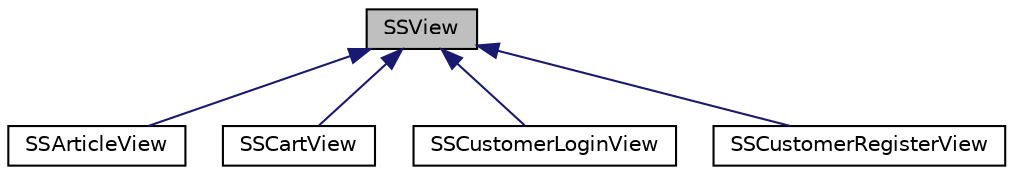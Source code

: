 digraph "SSView"
{
  edge [fontname="Helvetica",fontsize="10",labelfontname="Helvetica",labelfontsize="10"];
  node [fontname="Helvetica",fontsize="10",shape=record];
  Node1 [label="SSView",height=0.2,width=0.4,color="black", fillcolor="grey75", style="filled", fontcolor="black"];
  Node1 -> Node2 [dir="back",color="midnightblue",fontsize="10",style="solid",fontname="Helvetica"];
  Node2 [label="SSArticleView",height=0.2,width=0.4,color="black", fillcolor="white", style="filled",URL="$class_s_s_article_view.html"];
  Node1 -> Node3 [dir="back",color="midnightblue",fontsize="10",style="solid",fontname="Helvetica"];
  Node3 [label="SSCartView",height=0.2,width=0.4,color="black", fillcolor="white", style="filled",URL="$class_s_s_cart_view.html"];
  Node1 -> Node4 [dir="back",color="midnightblue",fontsize="10",style="solid",fontname="Helvetica"];
  Node4 [label="SSCustomerLoginView",height=0.2,width=0.4,color="black", fillcolor="white", style="filled",URL="$class_s_s_customer_login_view.html"];
  Node1 -> Node5 [dir="back",color="midnightblue",fontsize="10",style="solid",fontname="Helvetica"];
  Node5 [label="SSCustomerRegisterView",height=0.2,width=0.4,color="black", fillcolor="white", style="filled",URL="$class_s_s_customer_register_view.html"];
}
